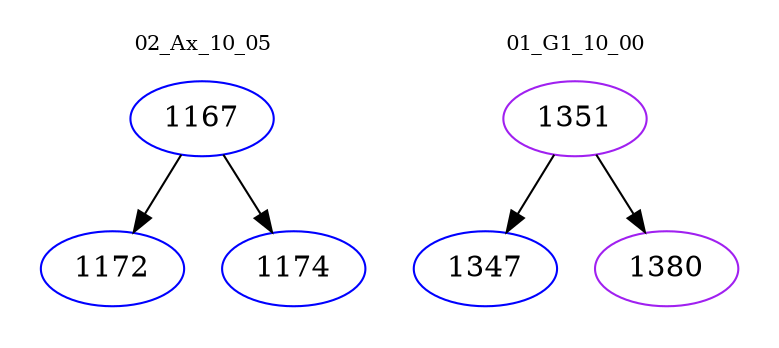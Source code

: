 digraph{
subgraph cluster_0 {
color = white
label = "02_Ax_10_05";
fontsize=10;
T0_1167 [label="1167", color="blue"]
T0_1167 -> T0_1172 [color="black"]
T0_1172 [label="1172", color="blue"]
T0_1167 -> T0_1174 [color="black"]
T0_1174 [label="1174", color="blue"]
}
subgraph cluster_1 {
color = white
label = "01_G1_10_00";
fontsize=10;
T1_1351 [label="1351", color="purple"]
T1_1351 -> T1_1347 [color="black"]
T1_1347 [label="1347", color="blue"]
T1_1351 -> T1_1380 [color="black"]
T1_1380 [label="1380", color="purple"]
}
}
